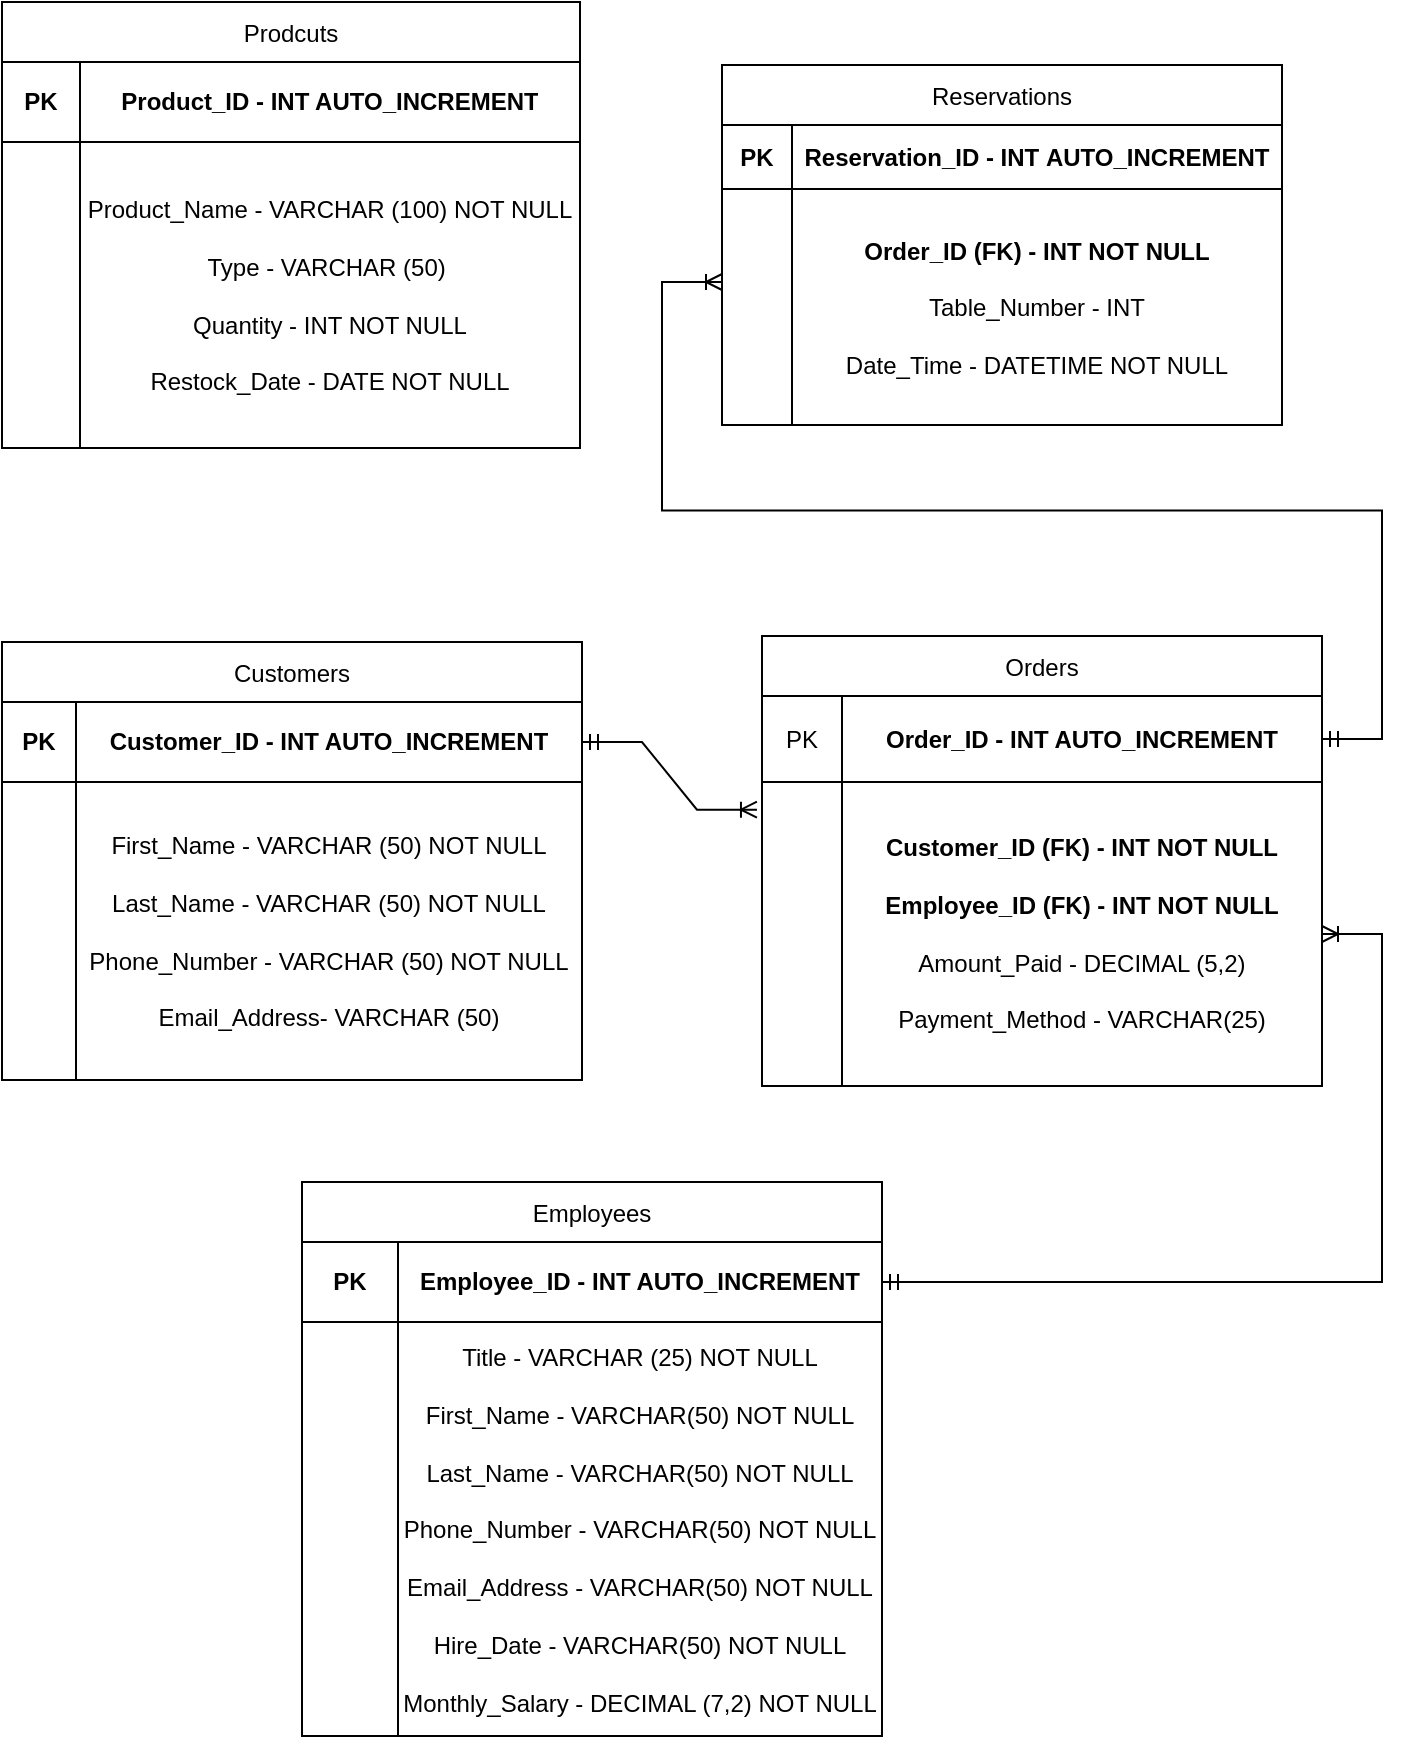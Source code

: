 <mxfile version="24.7.17">
  <diagram name="Page-1" id="3nXBSNcUew9K6hn_OaRK">
    <mxGraphModel dx="1066" dy="580" grid="1" gridSize="10" guides="1" tooltips="1" connect="1" arrows="1" fold="1" page="1" pageScale="1" pageWidth="850" pageHeight="1100" math="0" shadow="0">
      <root>
        <mxCell id="0" />
        <mxCell id="1" parent="0" />
        <mxCell id="HVbI2L4Hs5HE3-MBSkn4-12" value="Orders" style="shape=table;startSize=30;container=1;collapsible=0;childLayout=tableLayout;" parent="1" vertex="1">
          <mxGeometry x="500" y="377" width="280" height="225" as="geometry" />
        </mxCell>
        <mxCell id="HVbI2L4Hs5HE3-MBSkn4-13" value="" style="shape=tableRow;horizontal=0;startSize=0;swimlaneHead=0;swimlaneBody=0;strokeColor=inherit;top=0;left=0;bottom=0;right=0;collapsible=0;dropTarget=0;fillColor=none;points=[[0,0.5],[1,0.5]];portConstraint=eastwest;" parent="HVbI2L4Hs5HE3-MBSkn4-12" vertex="1">
          <mxGeometry y="30" width="280" height="43" as="geometry" />
        </mxCell>
        <mxCell id="pJuaIllPGdODmSYGomI3-6" value="PK" style="shape=partialRectangle;html=1;whiteSpace=wrap;connectable=0;strokeColor=inherit;overflow=hidden;fillColor=none;top=0;left=0;bottom=0;right=0;pointerEvents=1;" vertex="1" parent="HVbI2L4Hs5HE3-MBSkn4-13">
          <mxGeometry width="40" height="43" as="geometry">
            <mxRectangle width="40" height="43" as="alternateBounds" />
          </mxGeometry>
        </mxCell>
        <mxCell id="HVbI2L4Hs5HE3-MBSkn4-14" value="&lt;b&gt;Order_ID&lt;/b&gt;&lt;span style=&quot;font-weight: 700;&quot;&gt;&amp;nbsp;- INT AUTO_INCREMENT&lt;/span&gt;" style="shape=partialRectangle;html=1;whiteSpace=wrap;connectable=0;strokeColor=inherit;overflow=hidden;fillColor=none;top=0;left=0;bottom=0;right=0;pointerEvents=1;" parent="HVbI2L4Hs5HE3-MBSkn4-13" vertex="1">
          <mxGeometry x="40" width="240" height="43" as="geometry">
            <mxRectangle width="240" height="43" as="alternateBounds" />
          </mxGeometry>
        </mxCell>
        <mxCell id="HVbI2L4Hs5HE3-MBSkn4-15" value="" style="shape=tableRow;horizontal=0;startSize=0;swimlaneHead=0;swimlaneBody=0;strokeColor=inherit;top=0;left=0;bottom=0;right=0;collapsible=0;dropTarget=0;fillColor=none;points=[[0,0.5],[1,0.5]];portConstraint=eastwest;" parent="HVbI2L4Hs5HE3-MBSkn4-12" vertex="1">
          <mxGeometry y="73" width="280" height="152" as="geometry" />
        </mxCell>
        <mxCell id="pJuaIllPGdODmSYGomI3-7" style="shape=partialRectangle;html=1;whiteSpace=wrap;connectable=0;strokeColor=inherit;overflow=hidden;fillColor=none;top=0;left=0;bottom=0;right=0;pointerEvents=1;" vertex="1" parent="HVbI2L4Hs5HE3-MBSkn4-15">
          <mxGeometry width="40" height="152" as="geometry">
            <mxRectangle width="40" height="152" as="alternateBounds" />
          </mxGeometry>
        </mxCell>
        <mxCell id="HVbI2L4Hs5HE3-MBSkn4-16" value="&lt;div&gt;&lt;b&gt;Customer_ID&lt;/b&gt; &lt;b&gt;(FK) - INT NOT NULL&lt;/b&gt;&lt;/div&gt;&lt;div&gt;&lt;br&gt;&lt;/div&gt;&lt;div&gt;&lt;b&gt;Employee_ID (FK) - INT NOT NULL&lt;/b&gt;&lt;/div&gt;&lt;div&gt;&lt;br&gt;&lt;/div&gt;Amount_Paid - DECIMAL (5,2)&lt;div&gt;&lt;br&gt;&lt;div&gt;Payment_Method - VARCHAR(25)&lt;/div&gt;&lt;/div&gt;" style="shape=partialRectangle;html=1;whiteSpace=wrap;connectable=0;strokeColor=inherit;overflow=hidden;fillColor=none;top=0;left=0;bottom=0;right=0;pointerEvents=1;" parent="HVbI2L4Hs5HE3-MBSkn4-15" vertex="1">
          <mxGeometry x="40" width="240" height="152" as="geometry">
            <mxRectangle width="240" height="152" as="alternateBounds" />
          </mxGeometry>
        </mxCell>
        <mxCell id="pJuaIllPGdODmSYGomI3-10" value="Customers" style="shape=table;startSize=30;container=1;collapsible=0;childLayout=tableLayout;" vertex="1" parent="1">
          <mxGeometry x="120" y="380" width="290" height="219" as="geometry" />
        </mxCell>
        <mxCell id="pJuaIllPGdODmSYGomI3-11" value="" style="shape=tableRow;horizontal=0;startSize=0;swimlaneHead=0;swimlaneBody=0;strokeColor=inherit;top=0;left=0;bottom=0;right=0;collapsible=0;dropTarget=0;fillColor=none;points=[[0,0.5],[1,0.5]];portConstraint=eastwest;" vertex="1" parent="pJuaIllPGdODmSYGomI3-10">
          <mxGeometry y="30" width="290" height="40" as="geometry" />
        </mxCell>
        <mxCell id="pJuaIllPGdODmSYGomI3-12" value="&lt;b&gt;PK&lt;/b&gt;" style="shape=partialRectangle;html=1;whiteSpace=wrap;connectable=0;strokeColor=inherit;overflow=hidden;fillColor=none;top=0;left=0;bottom=0;right=0;pointerEvents=1;" vertex="1" parent="pJuaIllPGdODmSYGomI3-11">
          <mxGeometry width="37" height="40" as="geometry">
            <mxRectangle width="37" height="40" as="alternateBounds" />
          </mxGeometry>
        </mxCell>
        <mxCell id="pJuaIllPGdODmSYGomI3-13" value="&lt;b&gt;Customer_ID&lt;/b&gt;&lt;span style=&quot;font-weight: 700;&quot;&gt;&amp;nbsp;- INT AUTO_INCREMENT&lt;/span&gt;" style="shape=partialRectangle;html=1;whiteSpace=wrap;connectable=0;strokeColor=inherit;overflow=hidden;fillColor=none;top=0;left=0;bottom=0;right=0;pointerEvents=1;" vertex="1" parent="pJuaIllPGdODmSYGomI3-11">
          <mxGeometry x="37" width="253" height="40" as="geometry">
            <mxRectangle width="253" height="40" as="alternateBounds" />
          </mxGeometry>
        </mxCell>
        <mxCell id="pJuaIllPGdODmSYGomI3-14" value="" style="shape=tableRow;horizontal=0;startSize=0;swimlaneHead=0;swimlaneBody=0;strokeColor=inherit;top=0;left=0;bottom=0;right=0;collapsible=0;dropTarget=0;fillColor=none;points=[[0,0.5],[1,0.5]];portConstraint=eastwest;" vertex="1" parent="pJuaIllPGdODmSYGomI3-10">
          <mxGeometry y="70" width="290" height="149" as="geometry" />
        </mxCell>
        <mxCell id="pJuaIllPGdODmSYGomI3-15" value="" style="shape=partialRectangle;html=1;whiteSpace=wrap;connectable=0;strokeColor=inherit;overflow=hidden;fillColor=none;top=0;left=0;bottom=0;right=0;pointerEvents=1;" vertex="1" parent="pJuaIllPGdODmSYGomI3-14">
          <mxGeometry width="37" height="149" as="geometry">
            <mxRectangle width="37" height="149" as="alternateBounds" />
          </mxGeometry>
        </mxCell>
        <mxCell id="pJuaIllPGdODmSYGomI3-16" value="&lt;div&gt;&lt;span style=&quot;background-color: initial;&quot;&gt;First_Name - VARCHAR (50) NOT NULL&lt;/span&gt;&lt;br&gt;&lt;/div&gt;&lt;div&gt;&lt;span style=&quot;background-color: initial;&quot;&gt;&lt;br&gt;&lt;/span&gt;&lt;/div&gt;&lt;div&gt;Last_Name -&amp;nbsp;&lt;span style=&quot;background-color: initial;&quot;&gt;VARCHAR (50) NOT NULL&lt;/span&gt;&lt;/div&gt;&lt;div&gt;&lt;br&gt;&lt;/div&gt;&lt;div&gt;Phone_Number -&amp;nbsp;&lt;span style=&quot;background-color: initial;&quot;&gt;VARCHAR (50) NOT NULL&lt;/span&gt;&lt;/div&gt;&lt;div&gt;&lt;br&gt;&lt;/div&gt;&lt;div&gt;Email_Address- VARCHAR (50)&lt;/div&gt;" style="shape=partialRectangle;html=1;whiteSpace=wrap;connectable=0;strokeColor=inherit;overflow=hidden;fillColor=none;top=0;left=0;bottom=0;right=0;pointerEvents=1;" vertex="1" parent="pJuaIllPGdODmSYGomI3-14">
          <mxGeometry x="37" width="253" height="149" as="geometry">
            <mxRectangle width="253" height="149" as="alternateBounds" />
          </mxGeometry>
        </mxCell>
        <mxCell id="pJuaIllPGdODmSYGomI3-17" value="Employees" style="shape=table;startSize=30;container=1;collapsible=0;childLayout=tableLayout;" vertex="1" parent="1">
          <mxGeometry x="270" y="650" width="290" height="277" as="geometry" />
        </mxCell>
        <mxCell id="pJuaIllPGdODmSYGomI3-18" value="" style="shape=tableRow;horizontal=0;startSize=0;swimlaneHead=0;swimlaneBody=0;strokeColor=inherit;top=0;left=0;bottom=0;right=0;collapsible=0;dropTarget=0;fillColor=none;points=[[0,0.5],[1,0.5]];portConstraint=eastwest;" vertex="1" parent="pJuaIllPGdODmSYGomI3-17">
          <mxGeometry y="30" width="290" height="40" as="geometry" />
        </mxCell>
        <mxCell id="pJuaIllPGdODmSYGomI3-19" value="&lt;b&gt;PK&lt;/b&gt;" style="shape=partialRectangle;html=1;whiteSpace=wrap;connectable=0;strokeColor=inherit;overflow=hidden;fillColor=none;top=0;left=0;bottom=0;right=0;pointerEvents=1;" vertex="1" parent="pJuaIllPGdODmSYGomI3-18">
          <mxGeometry width="48" height="40" as="geometry">
            <mxRectangle width="48" height="40" as="alternateBounds" />
          </mxGeometry>
        </mxCell>
        <mxCell id="pJuaIllPGdODmSYGomI3-20" value="&lt;b&gt;Employee_ID&lt;/b&gt;&lt;span style=&quot;font-weight: 700;&quot;&gt;&amp;nbsp;- INT AUTO_INCREMENT&lt;/span&gt;" style="shape=partialRectangle;html=1;whiteSpace=wrap;connectable=0;strokeColor=inherit;overflow=hidden;fillColor=none;top=0;left=0;bottom=0;right=0;pointerEvents=1;" vertex="1" parent="pJuaIllPGdODmSYGomI3-18">
          <mxGeometry x="48" width="242" height="40" as="geometry">
            <mxRectangle width="242" height="40" as="alternateBounds" />
          </mxGeometry>
        </mxCell>
        <mxCell id="pJuaIllPGdODmSYGomI3-21" value="" style="shape=tableRow;horizontal=0;startSize=0;swimlaneHead=0;swimlaneBody=0;strokeColor=inherit;top=0;left=0;bottom=0;right=0;collapsible=0;dropTarget=0;fillColor=none;points=[[0,0.5],[1,0.5]];portConstraint=eastwest;" vertex="1" parent="pJuaIllPGdODmSYGomI3-17">
          <mxGeometry y="70" width="290" height="207" as="geometry" />
        </mxCell>
        <mxCell id="pJuaIllPGdODmSYGomI3-22" value="" style="shape=partialRectangle;html=1;whiteSpace=wrap;connectable=0;strokeColor=inherit;overflow=hidden;fillColor=none;top=0;left=0;bottom=0;right=0;pointerEvents=1;" vertex="1" parent="pJuaIllPGdODmSYGomI3-21">
          <mxGeometry width="48" height="207" as="geometry">
            <mxRectangle width="48" height="207" as="alternateBounds" />
          </mxGeometry>
        </mxCell>
        <mxCell id="pJuaIllPGdODmSYGomI3-23" value="&lt;div&gt;Title - VARCHAR (25)&amp;nbsp;&lt;span style=&quot;background-color: initial;&quot;&gt;NOT NULL&lt;/span&gt;&lt;/div&gt;&lt;div&gt;&lt;br&gt;&lt;/div&gt;First_Name - VARCHAR(50) NOT NULL&lt;div&gt;&lt;br&gt;&lt;/div&gt;&lt;div&gt;Last_Name&amp;nbsp;&lt;span style=&quot;background-color: initial;&quot;&gt;- VARCHAR(50) NOT NULL&lt;/span&gt;&lt;/div&gt;&lt;div&gt;&lt;br&gt;&lt;/div&gt;&lt;div&gt;Phone_Number&amp;nbsp;&lt;span style=&quot;background-color: initial;&quot;&gt;- VARCHAR(50) NOT NULL&lt;/span&gt;&lt;/div&gt;&lt;div&gt;&lt;br&gt;&lt;/div&gt;&lt;div&gt;Email_Address&lt;span style=&quot;background-color: initial;&quot;&gt;&amp;nbsp;&lt;/span&gt;&lt;span style=&quot;background-color: initial;&quot;&gt;- VARCHAR(50) NOT NULL&lt;/span&gt;&lt;/div&gt;&lt;div&gt;&lt;br&gt;&lt;/div&gt;&lt;div&gt;Hire_Date&lt;span style=&quot;background-color: initial;&quot;&gt;&amp;nbsp;&lt;/span&gt;&lt;span style=&quot;background-color: initial;&quot;&gt;- VARCHAR(50) NOT NULL&lt;/span&gt;&lt;/div&gt;&lt;div&gt;&lt;br&gt;&lt;/div&gt;&lt;div&gt;Monthly_Salary&amp;nbsp;&lt;span style=&quot;background-color: initial;&quot;&gt;- DECIMAL (7,2) NOT NULL&lt;/span&gt;&lt;/div&gt;" style="shape=partialRectangle;html=1;whiteSpace=wrap;connectable=0;strokeColor=inherit;overflow=hidden;fillColor=none;top=0;left=0;bottom=0;right=0;pointerEvents=1;" vertex="1" parent="pJuaIllPGdODmSYGomI3-21">
          <mxGeometry x="48" width="242" height="207" as="geometry">
            <mxRectangle width="242" height="207" as="alternateBounds" />
          </mxGeometry>
        </mxCell>
        <mxCell id="pJuaIllPGdODmSYGomI3-24" value="Prodcuts" style="shape=table;startSize=30;container=1;collapsible=0;childLayout=tableLayout;" vertex="1" parent="1">
          <mxGeometry x="120" y="60" width="289" height="223" as="geometry" />
        </mxCell>
        <mxCell id="pJuaIllPGdODmSYGomI3-25" value="" style="shape=tableRow;horizontal=0;startSize=0;swimlaneHead=0;swimlaneBody=0;strokeColor=inherit;top=0;left=0;bottom=0;right=0;collapsible=0;dropTarget=0;fillColor=none;points=[[0,0.5],[1,0.5]];portConstraint=eastwest;" vertex="1" parent="pJuaIllPGdODmSYGomI3-24">
          <mxGeometry y="30" width="289" height="40" as="geometry" />
        </mxCell>
        <mxCell id="pJuaIllPGdODmSYGomI3-26" value="PK" style="shape=partialRectangle;html=1;whiteSpace=wrap;connectable=0;strokeColor=inherit;overflow=hidden;fillColor=none;top=0;left=0;bottom=0;right=0;pointerEvents=1;fontStyle=1" vertex="1" parent="pJuaIllPGdODmSYGomI3-25">
          <mxGeometry width="39" height="40" as="geometry">
            <mxRectangle width="39" height="40" as="alternateBounds" />
          </mxGeometry>
        </mxCell>
        <mxCell id="pJuaIllPGdODmSYGomI3-27" value="Product_ID - INT AUTO_INCREMENT" style="shape=partialRectangle;html=1;whiteSpace=wrap;connectable=0;strokeColor=inherit;overflow=hidden;fillColor=none;top=0;left=0;bottom=0;right=0;pointerEvents=1;fontStyle=1" vertex="1" parent="pJuaIllPGdODmSYGomI3-25">
          <mxGeometry x="39" width="250" height="40" as="geometry">
            <mxRectangle width="250" height="40" as="alternateBounds" />
          </mxGeometry>
        </mxCell>
        <mxCell id="pJuaIllPGdODmSYGomI3-28" value="" style="shape=tableRow;horizontal=0;startSize=0;swimlaneHead=0;swimlaneBody=0;strokeColor=inherit;top=0;left=0;bottom=0;right=0;collapsible=0;dropTarget=0;fillColor=none;points=[[0,0.5],[1,0.5]];portConstraint=eastwest;" vertex="1" parent="pJuaIllPGdODmSYGomI3-24">
          <mxGeometry y="70" width="289" height="153" as="geometry" />
        </mxCell>
        <mxCell id="pJuaIllPGdODmSYGomI3-29" value="" style="shape=partialRectangle;html=1;whiteSpace=wrap;connectable=0;strokeColor=inherit;overflow=hidden;fillColor=none;top=0;left=0;bottom=0;right=0;pointerEvents=1;" vertex="1" parent="pJuaIllPGdODmSYGomI3-28">
          <mxGeometry width="39" height="153" as="geometry">
            <mxRectangle width="39" height="153" as="alternateBounds" />
          </mxGeometry>
        </mxCell>
        <mxCell id="pJuaIllPGdODmSYGomI3-30" value="&lt;div&gt;&lt;span style=&quot;background-color: initial;&quot;&gt;Product_Name - VARCHAR (100) NOT NULL&lt;br&gt;&lt;/span&gt;&lt;br&gt;&lt;/div&gt;&lt;div&gt;Type - VARCHAR (50)&amp;nbsp;&lt;/div&gt;&lt;div&gt;&lt;div&gt;&lt;br&gt;&lt;/div&gt;&lt;div&gt;Quantity - INT NOT NULL&lt;/div&gt;&lt;div&gt;&lt;br&gt;&lt;/div&gt;&lt;div&gt;Restock_Date - DATE NOT NULL&lt;/div&gt;&lt;/div&gt;" style="shape=partialRectangle;html=1;whiteSpace=wrap;connectable=0;strokeColor=inherit;overflow=hidden;fillColor=none;top=0;left=0;bottom=0;right=0;pointerEvents=1;" vertex="1" parent="pJuaIllPGdODmSYGomI3-28">
          <mxGeometry x="39" width="250" height="153" as="geometry">
            <mxRectangle width="250" height="153" as="alternateBounds" />
          </mxGeometry>
        </mxCell>
        <mxCell id="pJuaIllPGdODmSYGomI3-31" value="Reservations" style="shape=table;startSize=30;container=1;collapsible=0;childLayout=tableLayout;" vertex="1" parent="1">
          <mxGeometry x="480" y="91.5" width="280" height="180" as="geometry" />
        </mxCell>
        <mxCell id="pJuaIllPGdODmSYGomI3-32" value="" style="shape=tableRow;horizontal=0;startSize=0;swimlaneHead=0;swimlaneBody=0;strokeColor=inherit;top=0;left=0;bottom=0;right=0;collapsible=0;dropTarget=0;fillColor=none;points=[[0,0.5],[1,0.5]];portConstraint=eastwest;" vertex="1" parent="pJuaIllPGdODmSYGomI3-31">
          <mxGeometry y="30" width="280" height="32" as="geometry" />
        </mxCell>
        <mxCell id="pJuaIllPGdODmSYGomI3-33" value="&lt;b&gt;PK&lt;/b&gt;" style="shape=partialRectangle;html=1;whiteSpace=wrap;connectable=0;strokeColor=inherit;overflow=hidden;fillColor=none;top=0;left=0;bottom=0;right=0;pointerEvents=1;" vertex="1" parent="pJuaIllPGdODmSYGomI3-32">
          <mxGeometry width="35" height="32" as="geometry">
            <mxRectangle width="35" height="32" as="alternateBounds" />
          </mxGeometry>
        </mxCell>
        <mxCell id="pJuaIllPGdODmSYGomI3-34" value="&lt;b&gt;Reservation_ID - INT&amp;nbsp;&lt;/b&gt;&lt;span style=&quot;font-weight: 700;&quot;&gt;AUTO_INCREMENT&lt;/span&gt;" style="shape=partialRectangle;html=1;whiteSpace=wrap;connectable=0;strokeColor=inherit;overflow=hidden;fillColor=none;top=0;left=0;bottom=0;right=0;pointerEvents=1;" vertex="1" parent="pJuaIllPGdODmSYGomI3-32">
          <mxGeometry x="35" width="245" height="32" as="geometry">
            <mxRectangle width="245" height="32" as="alternateBounds" />
          </mxGeometry>
        </mxCell>
        <mxCell id="pJuaIllPGdODmSYGomI3-35" value="" style="shape=tableRow;horizontal=0;startSize=0;swimlaneHead=0;swimlaneBody=0;strokeColor=inherit;top=0;left=0;bottom=0;right=0;collapsible=0;dropTarget=0;fillColor=none;points=[[0,0.5],[1,0.5]];portConstraint=eastwest;" vertex="1" parent="pJuaIllPGdODmSYGomI3-31">
          <mxGeometry y="62" width="280" height="118" as="geometry" />
        </mxCell>
        <mxCell id="pJuaIllPGdODmSYGomI3-36" value="" style="shape=partialRectangle;html=1;whiteSpace=wrap;connectable=0;strokeColor=inherit;overflow=hidden;fillColor=none;top=0;left=0;bottom=0;right=0;pointerEvents=1;" vertex="1" parent="pJuaIllPGdODmSYGomI3-35">
          <mxGeometry width="35" height="118" as="geometry">
            <mxRectangle width="35" height="118" as="alternateBounds" />
          </mxGeometry>
        </mxCell>
        <mxCell id="pJuaIllPGdODmSYGomI3-37" value="&lt;div&gt;&lt;b&gt;Order_ID&amp;nbsp;&lt;/b&gt;&lt;b style=&quot;background-color: initial;&quot;&gt;(FK) - INT NOT NULL&lt;/b&gt;&lt;br&gt;&lt;/div&gt;&lt;div&gt;&lt;br&gt;&lt;/div&gt;Table_Number - INT&lt;div&gt;&lt;br&gt;&lt;/div&gt;&lt;div&gt;Date_Time - DATETIME NOT NULL&lt;/div&gt;" style="shape=partialRectangle;html=1;whiteSpace=wrap;connectable=0;strokeColor=inherit;overflow=hidden;fillColor=none;top=0;left=0;bottom=0;right=0;pointerEvents=1;" vertex="1" parent="pJuaIllPGdODmSYGomI3-35">
          <mxGeometry x="35" width="245" height="118" as="geometry">
            <mxRectangle width="245" height="118" as="alternateBounds" />
          </mxGeometry>
        </mxCell>
        <mxCell id="pJuaIllPGdODmSYGomI3-54" value="" style="edgeStyle=entityRelationEdgeStyle;fontSize=12;html=1;endArrow=ERoneToMany;startArrow=ERmandOne;rounded=0;exitX=1;exitY=0.5;exitDx=0;exitDy=0;" edge="1" parent="1" source="HVbI2L4Hs5HE3-MBSkn4-13">
          <mxGeometry width="100" height="100" relative="1" as="geometry">
            <mxPoint x="580" y="640" as="sourcePoint" />
            <mxPoint x="480" y="200" as="targetPoint" />
          </mxGeometry>
        </mxCell>
        <mxCell id="pJuaIllPGdODmSYGomI3-55" value="" style="edgeStyle=entityRelationEdgeStyle;fontSize=12;html=1;endArrow=ERoneToMany;startArrow=ERmandOne;rounded=0;exitX=1;exitY=0.5;exitDx=0;exitDy=0;" edge="1" parent="1" source="pJuaIllPGdODmSYGomI3-18" target="HVbI2L4Hs5HE3-MBSkn4-15">
          <mxGeometry width="100" height="100" relative="1" as="geometry">
            <mxPoint x="580" y="640" as="sourcePoint" />
            <mxPoint x="680" y="540" as="targetPoint" />
          </mxGeometry>
        </mxCell>
        <mxCell id="pJuaIllPGdODmSYGomI3-56" value="" style="edgeStyle=entityRelationEdgeStyle;fontSize=12;html=1;endArrow=ERoneToMany;startArrow=ERmandOne;rounded=0;exitX=1;exitY=0.5;exitDx=0;exitDy=0;entryX=-0.009;entryY=0.091;entryDx=0;entryDy=0;entryPerimeter=0;" edge="1" parent="1" source="pJuaIllPGdODmSYGomI3-11" target="HVbI2L4Hs5HE3-MBSkn4-15">
          <mxGeometry width="100" height="100" relative="1" as="geometry">
            <mxPoint x="580" y="640" as="sourcePoint" />
            <mxPoint x="680" y="540" as="targetPoint" />
          </mxGeometry>
        </mxCell>
      </root>
    </mxGraphModel>
  </diagram>
</mxfile>
